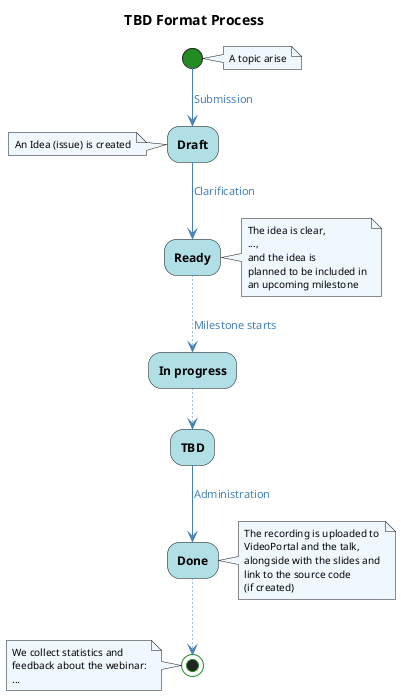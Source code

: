 @startuml

title TBD Format Process

skinparam defaultFontName Ubuntu Light
skinparam backgroundColor transparent

skinparam activity {
    BackgroundColor PowderBlue
    StartColor ForestGreen
    EndColor ForestGreen
    FontStyle bold
}

skinparam arrow {
    Color SteelBlue
    FontColor SteelBlue
}

skinparam note {
    BackgroundColor AliceBlue
    FontSize 10
}

note right
    A topic arise
end note

(*) -->[Submission] Draft

note left
    An Idea (issue) is created
end note

-->[Clarification] Ready

note right
    The idea is clear,
    ...,
    and the idea is
    planned to be included in
    an upcoming milestone
end note

..>[Milestone starts] In progress

..>TBD

-->[Administration] Done

note right
    The recording is uploaded to
    VideoPortal and the talk,
    alongside with the slides and
    link to the source code
    (if created)
end note

..> (*)

note left
    We collect statistics and
    feedback about the webinar:
    ...
end note

@enduml